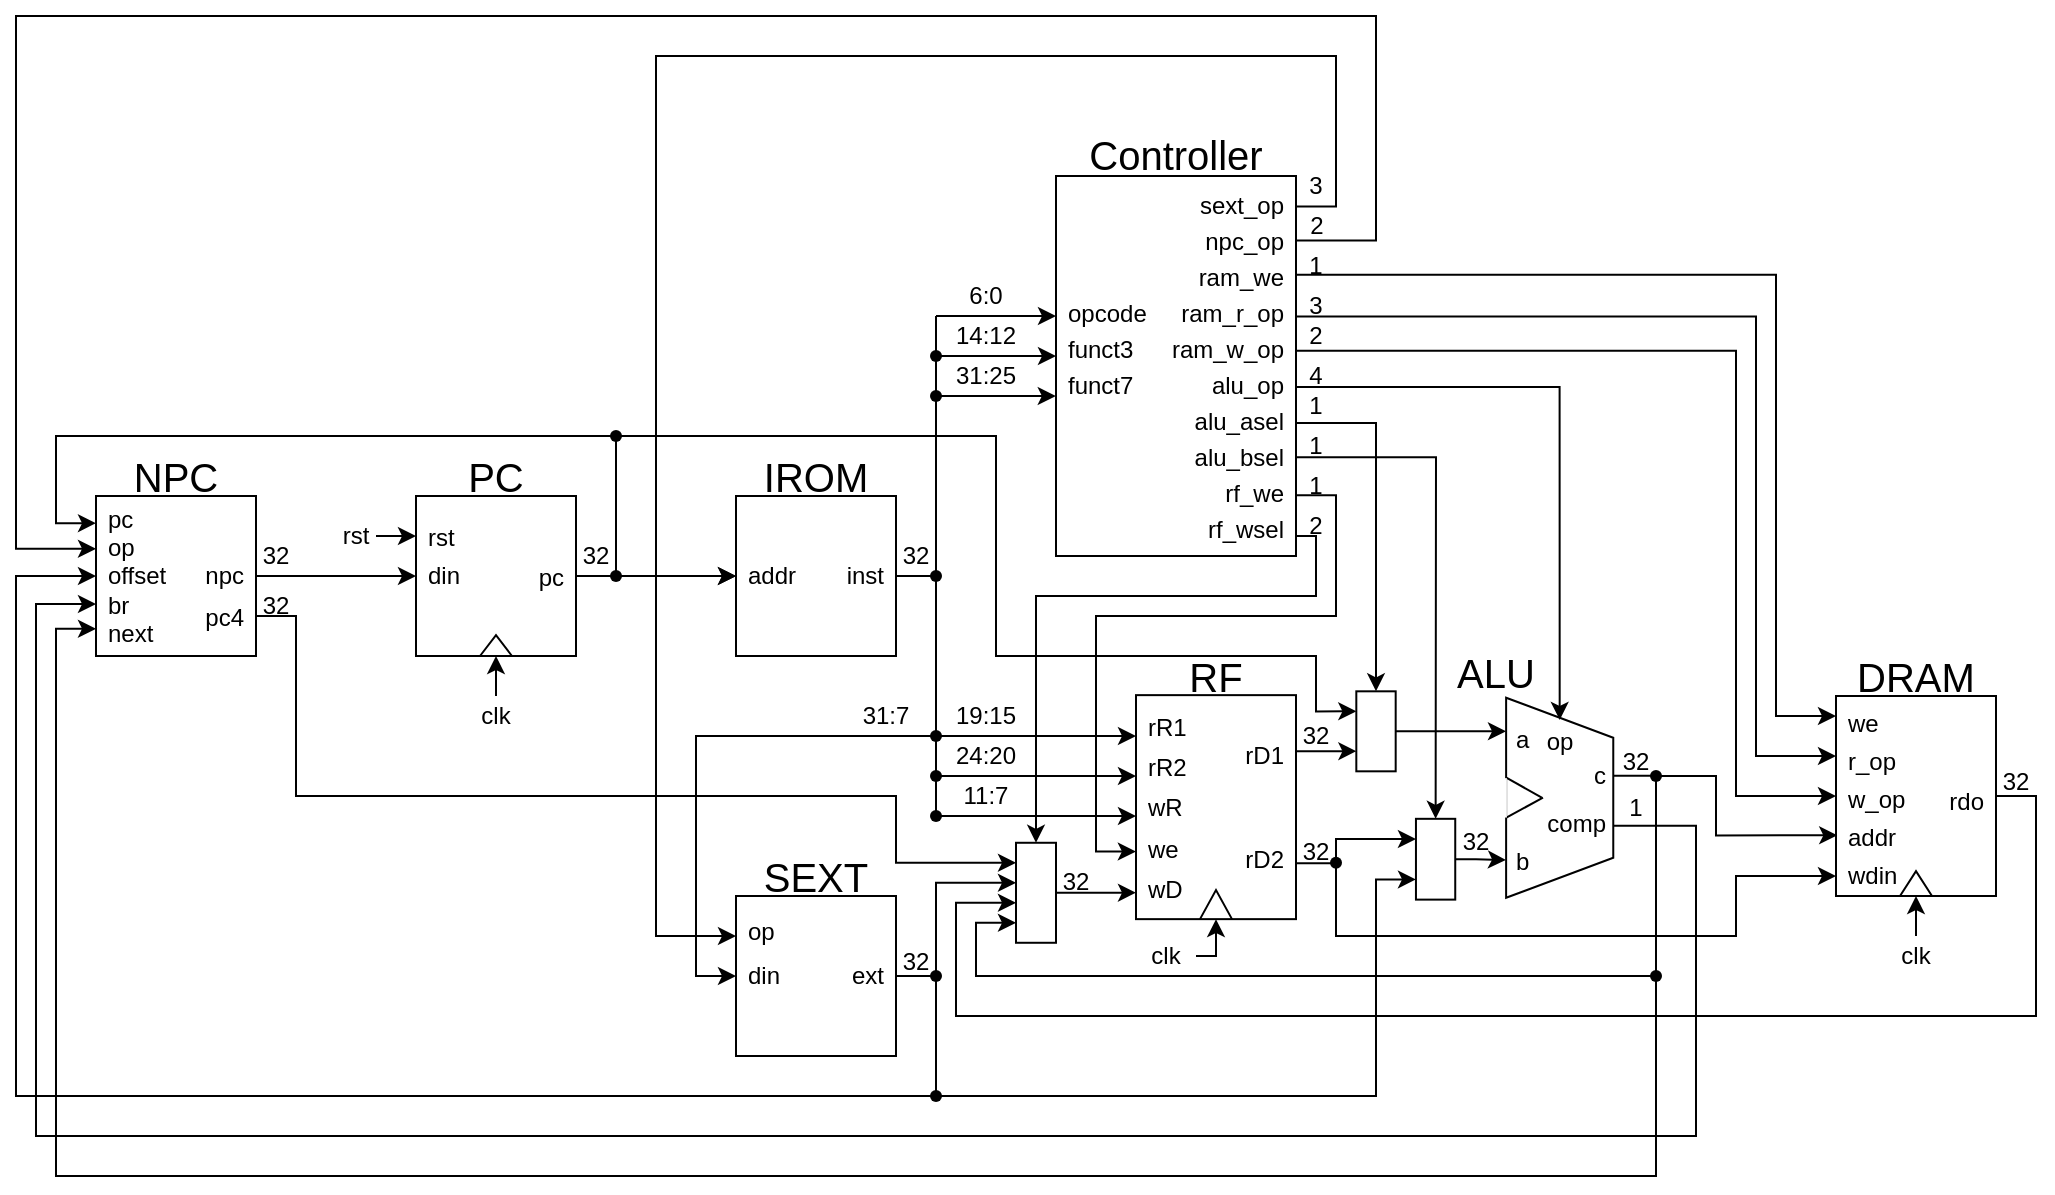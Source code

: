 <mxfile version="21.6.1" type="device">
  <diagram name="第 1 页" id="684M3y2fLr6qe14_jGMS">
    <mxGraphModel dx="1182" dy="827" grid="1" gridSize="10" guides="1" tooltips="1" connect="1" arrows="1" fold="1" page="1" pageScale="1" pageWidth="1169" pageHeight="827" math="0" shadow="0">
      <root>
        <mxCell id="0" />
        <mxCell id="1" parent="0" />
        <mxCell id="7e6ycA0EHB4q4oPhDRhc-101" value="" style="group;spacing=10;" parent="1" vertex="1" connectable="0">
          <mxGeometry x="440" y="500" width="80" height="100" as="geometry" />
        </mxCell>
        <mxCell id="7e6ycA0EHB4q4oPhDRhc-102" value="SEXT" style="text;html=1;strokeColor=none;fillColor=none;align=center;verticalAlign=middle;whiteSpace=wrap;rounded=0;fontSize=20;" parent="7e6ycA0EHB4q4oPhDRhc-101" vertex="1">
          <mxGeometry width="80" height="20" as="geometry" />
        </mxCell>
        <mxCell id="7e6ycA0EHB4q4oPhDRhc-103" value="" style="group" parent="7e6ycA0EHB4q4oPhDRhc-101" vertex="1" connectable="0">
          <mxGeometry y="20" width="80" height="80" as="geometry" />
        </mxCell>
        <mxCell id="7e6ycA0EHB4q4oPhDRhc-104" value="" style="rounded=0;whiteSpace=wrap;html=1;movable=1;resizable=1;rotatable=1;deletable=1;editable=1;locked=0;connectable=1;" parent="7e6ycA0EHB4q4oPhDRhc-103" vertex="1">
          <mxGeometry width="80" height="80.0" as="geometry" />
        </mxCell>
        <mxCell id="7e6ycA0EHB4q4oPhDRhc-105" value="&lt;p style=&quot;line-height: 80%;&quot;&gt;op&lt;/p&gt;&lt;p style=&quot;line-height: 80%;&quot;&gt;din&lt;/p&gt;&lt;p style=&quot;line-height: 80%;&quot;&gt;&lt;br&gt;&lt;/p&gt;" style="text;html=1;strokeColor=none;fillColor=none;align=left;verticalAlign=middle;whiteSpace=wrap;rounded=0;movable=1;resizable=1;rotatable=1;deletable=1;editable=1;locked=0;connectable=1;spacingLeft=4;spacingBottom=0;spacing=2;horizontal=1;" parent="7e6ycA0EHB4q4oPhDRhc-103" vertex="1">
          <mxGeometry width="32" height="80" as="geometry" />
        </mxCell>
        <mxCell id="7e6ycA0EHB4q4oPhDRhc-106" value="&lt;p style=&quot;line-height: 120%;&quot;&gt;&lt;span style=&quot;background-color: initial;&quot;&gt;ext&lt;/span&gt;&lt;br&gt;&lt;/p&gt;" style="text;html=1;strokeColor=none;fillColor=none;align=right;verticalAlign=middle;whiteSpace=wrap;rounded=0;movable=1;resizable=1;rotatable=1;deletable=1;editable=1;locked=0;connectable=1;spacingRight=4;" parent="7e6ycA0EHB4q4oPhDRhc-103" vertex="1">
          <mxGeometry x="48" width="32" height="80" as="geometry" />
        </mxCell>
        <mxCell id="7e6ycA0EHB4q4oPhDRhc-128" value="" style="group;spacing=10;" parent="1" vertex="1" connectable="0">
          <mxGeometry x="120" y="300" width="80" height="100" as="geometry" />
        </mxCell>
        <mxCell id="7e6ycA0EHB4q4oPhDRhc-129" value="NPC" style="text;html=1;strokeColor=none;fillColor=none;align=center;verticalAlign=middle;whiteSpace=wrap;rounded=0;fontSize=20;" parent="7e6ycA0EHB4q4oPhDRhc-128" vertex="1">
          <mxGeometry width="80" height="20" as="geometry" />
        </mxCell>
        <mxCell id="7e6ycA0EHB4q4oPhDRhc-130" value="" style="group" parent="7e6ycA0EHB4q4oPhDRhc-128" vertex="1" connectable="0">
          <mxGeometry y="20" width="80" height="80" as="geometry" />
        </mxCell>
        <mxCell id="7e6ycA0EHB4q4oPhDRhc-131" value="" style="rounded=0;whiteSpace=wrap;html=1;movable=1;resizable=1;rotatable=1;deletable=1;editable=1;locked=0;connectable=1;" parent="7e6ycA0EHB4q4oPhDRhc-130" vertex="1">
          <mxGeometry width="80" height="80.0" as="geometry" />
        </mxCell>
        <mxCell id="7e6ycA0EHB4q4oPhDRhc-132" value="&lt;p style=&quot;line-height: 20%;&quot;&gt;pc&lt;/p&gt;&lt;p style=&quot;line-height: 20%;&quot;&gt;op&lt;/p&gt;&lt;p style=&quot;line-height: 20%;&quot;&gt;offset&lt;/p&gt;&lt;p style=&quot;line-height: 20%;&quot;&gt;br&lt;/p&gt;&lt;p style=&quot;line-height: 20%;&quot;&gt;next&lt;/p&gt;" style="text;html=1;strokeColor=none;fillColor=none;align=left;verticalAlign=middle;whiteSpace=wrap;rounded=0;movable=1;resizable=1;rotatable=1;deletable=1;editable=1;locked=0;connectable=1;spacingLeft=4;spacingBottom=0;spacing=2;horizontal=1;points=[[0,0,0,0,0],[0,0.17,0,0,0],[0,0.25,0,0,0],[0,0.33,0,0,0],[0,0.5,0,0,0],[0,0.67,0,0,0],[0,0.75,0,0,0],[0,0.83,0,0,0],[0,1,0,0,0],[0.25,0,0,0,0],[0.25,1,0,0,0],[0.5,0,0,0,0],[0.5,1,0,0,0],[0.75,0,0,0,0],[0.75,1,0,0,0],[1,0,0,0,0],[1,0.25,0,0,0],[1,0.5,0,0,0],[1,0.75,0,0,0],[1,1,0,0,0]];" parent="7e6ycA0EHB4q4oPhDRhc-130" vertex="1">
          <mxGeometry width="32" height="80" as="geometry" />
        </mxCell>
        <mxCell id="7e6ycA0EHB4q4oPhDRhc-133" value="&lt;p style=&quot;line-height: 70%;&quot;&gt;&lt;br&gt;&lt;/p&gt;&lt;p style=&quot;line-height: 70%;&quot;&gt;npc&lt;/p&gt;&lt;p style=&quot;line-height: 70%;&quot;&gt;pc4&lt;/p&gt;" style="text;html=1;strokeColor=none;fillColor=none;align=right;verticalAlign=middle;whiteSpace=wrap;rounded=0;movable=1;resizable=1;rotatable=1;deletable=1;editable=1;locked=0;connectable=1;spacingRight=4;" parent="7e6ycA0EHB4q4oPhDRhc-130" vertex="1">
          <mxGeometry x="48" width="32" height="80" as="geometry" />
        </mxCell>
        <mxCell id="7e6ycA0EHB4q4oPhDRhc-134" value="" style="group;spacing=10;" parent="1" vertex="1" connectable="0">
          <mxGeometry x="440" y="300" width="80" height="100" as="geometry" />
        </mxCell>
        <mxCell id="7e6ycA0EHB4q4oPhDRhc-135" value="IROM" style="text;html=1;strokeColor=none;fillColor=none;align=center;verticalAlign=middle;whiteSpace=wrap;rounded=0;fontSize=20;" parent="7e6ycA0EHB4q4oPhDRhc-134" vertex="1">
          <mxGeometry width="80" height="20" as="geometry" />
        </mxCell>
        <mxCell id="7e6ycA0EHB4q4oPhDRhc-136" value="" style="group" parent="7e6ycA0EHB4q4oPhDRhc-134" vertex="1" connectable="0">
          <mxGeometry y="20" width="80" height="80" as="geometry" />
        </mxCell>
        <mxCell id="7e6ycA0EHB4q4oPhDRhc-137" value="" style="rounded=0;whiteSpace=wrap;html=1;movable=1;resizable=1;rotatable=1;deletable=1;editable=1;locked=0;connectable=1;" parent="7e6ycA0EHB4q4oPhDRhc-136" vertex="1">
          <mxGeometry width="80" height="80.0" as="geometry" />
        </mxCell>
        <mxCell id="7e6ycA0EHB4q4oPhDRhc-138" value="&lt;p style=&quot;line-height: 120%;&quot;&gt;addr&lt;/p&gt;" style="text;html=1;strokeColor=none;fillColor=none;align=left;verticalAlign=middle;whiteSpace=wrap;rounded=0;movable=1;resizable=1;rotatable=1;deletable=1;editable=1;locked=0;connectable=1;spacingLeft=4;spacingBottom=0;spacing=2;horizontal=1;" parent="7e6ycA0EHB4q4oPhDRhc-136" vertex="1">
          <mxGeometry width="32" height="80" as="geometry" />
        </mxCell>
        <mxCell id="Yz_Gi2wW_Vq1L69UiVC6-89" style="edgeStyle=orthogonalEdgeStyle;rounded=0;orthogonalLoop=1;jettySize=auto;html=1;exitX=1;exitY=0.5;exitDx=0;exitDy=0;" parent="7e6ycA0EHB4q4oPhDRhc-136" source="7e6ycA0EHB4q4oPhDRhc-139" edge="1">
          <mxGeometry relative="1" as="geometry">
            <mxPoint x="80.2" y="40" as="targetPoint" />
          </mxGeometry>
        </mxCell>
        <mxCell id="7e6ycA0EHB4q4oPhDRhc-139" value="&lt;p style=&quot;line-height: 120%;&quot;&gt;&lt;span style=&quot;background-color: initial;&quot;&gt;inst&lt;/span&gt;&lt;br&gt;&lt;/p&gt;" style="text;html=1;strokeColor=none;fillColor=none;align=right;verticalAlign=middle;whiteSpace=wrap;rounded=0;movable=1;resizable=1;rotatable=1;deletable=1;editable=1;locked=0;connectable=1;spacingRight=4;" parent="7e6ycA0EHB4q4oPhDRhc-136" vertex="1">
          <mxGeometry x="48" width="32" height="80" as="geometry" />
        </mxCell>
        <mxCell id="7e6ycA0EHB4q4oPhDRhc-146" value="" style="group;movable=1;resizable=1;rotatable=1;deletable=1;editable=1;locked=0;connectable=1;" parent="1" vertex="1" connectable="0">
          <mxGeometry x="280" y="300" width="80" height="100" as="geometry" />
        </mxCell>
        <mxCell id="7e6ycA0EHB4q4oPhDRhc-147" value="PC" style="text;html=1;strokeColor=none;fillColor=none;align=center;verticalAlign=middle;whiteSpace=wrap;rounded=0;fontSize=20;container=0;movable=1;resizable=1;rotatable=1;deletable=1;editable=1;locked=0;connectable=1;" parent="7e6ycA0EHB4q4oPhDRhc-146" vertex="1">
          <mxGeometry width="80" height="19.28" as="geometry" />
        </mxCell>
        <mxCell id="7e6ycA0EHB4q4oPhDRhc-148" value="" style="rounded=0;whiteSpace=wrap;html=1;movable=1;resizable=1;rotatable=1;deletable=1;editable=1;locked=0;connectable=1;container=0;" parent="7e6ycA0EHB4q4oPhDRhc-146" vertex="1">
          <mxGeometry y="20.0" width="80" height="80" as="geometry" />
        </mxCell>
        <mxCell id="7e6ycA0EHB4q4oPhDRhc-149" value="&lt;p style=&quot;line-height: 60%;&quot;&gt;rst&lt;/p&gt;&lt;p style=&quot;line-height: 60%;&quot;&gt;din&lt;/p&gt;&lt;p style=&quot;line-height: 60%;&quot;&gt;&lt;br&gt;&lt;/p&gt;" style="text;html=1;strokeColor=none;fillColor=none;align=left;verticalAlign=middle;whiteSpace=wrap;rounded=0;movable=1;resizable=1;rotatable=1;deletable=1;editable=1;locked=0;connectable=1;spacingLeft=4;spacingBottom=0;spacing=2;horizontal=1;container=0;" parent="7e6ycA0EHB4q4oPhDRhc-146" vertex="1">
          <mxGeometry y="20.0" width="32" height="80" as="geometry" />
        </mxCell>
        <mxCell id="7e6ycA0EHB4q4oPhDRhc-150" value="&lt;p style=&quot;line-height: 150%;&quot;&gt;pc&lt;/p&gt;" style="text;html=1;strokeColor=none;fillColor=none;align=right;verticalAlign=middle;whiteSpace=wrap;rounded=0;movable=1;resizable=1;rotatable=1;deletable=1;editable=1;locked=0;connectable=1;spacingRight=4;container=0;" parent="7e6ycA0EHB4q4oPhDRhc-146" vertex="1">
          <mxGeometry x="48" y="20.0" width="32" height="80" as="geometry" />
        </mxCell>
        <mxCell id="7e6ycA0EHB4q4oPhDRhc-151" value="" style="endArrow=none;html=1;rounded=0;exitX=1;exitY=1;exitDx=0;exitDy=0;entryX=0;entryY=1;entryDx=0;entryDy=0;movable=1;resizable=1;rotatable=1;deletable=1;editable=1;locked=0;connectable=1;" parent="7e6ycA0EHB4q4oPhDRhc-146" source="7e6ycA0EHB4q4oPhDRhc-149" target="7e6ycA0EHB4q4oPhDRhc-150" edge="1">
          <mxGeometry width="50" height="50" relative="1" as="geometry">
            <mxPoint x="27.5" y="100.0" as="sourcePoint" />
            <mxPoint x="50" y="100.0" as="targetPoint" />
            <Array as="points">
              <mxPoint x="40" y="89.626" />
            </Array>
          </mxGeometry>
        </mxCell>
        <mxCell id="7e6ycA0EHB4q4oPhDRhc-152" style="edgeStyle=orthogonalEdgeStyle;rounded=0;orthogonalLoop=1;jettySize=auto;html=1;entryX=0;entryY=0.5;entryDx=0;entryDy=0;" parent="1" source="7e6ycA0EHB4q4oPhDRhc-133" target="7e6ycA0EHB4q4oPhDRhc-149" edge="1">
          <mxGeometry relative="1" as="geometry" />
        </mxCell>
        <mxCell id="7e6ycA0EHB4q4oPhDRhc-153" style="edgeStyle=orthogonalEdgeStyle;rounded=0;orthogonalLoop=1;jettySize=auto;html=1;entryX=0;entryY=0.5;entryDx=0;entryDy=0;" parent="1" source="Yz_Gi2wW_Vq1L69UiVC6-192" target="7e6ycA0EHB4q4oPhDRhc-138" edge="1">
          <mxGeometry relative="1" as="geometry" />
        </mxCell>
        <mxCell id="7e6ycA0EHB4q4oPhDRhc-154" value="" style="group;movable=1;resizable=1;rotatable=1;deletable=1;editable=1;locked=0;connectable=1;" parent="1" vertex="1" connectable="0">
          <mxGeometry x="640" y="391.57" width="80" height="140" as="geometry" />
        </mxCell>
        <mxCell id="7e6ycA0EHB4q4oPhDRhc-155" value="RF" style="text;html=1;strokeColor=none;fillColor=none;align=center;verticalAlign=middle;whiteSpace=wrap;rounded=0;fontSize=20;container=0;movable=1;resizable=1;rotatable=1;deletable=1;editable=1;locked=0;connectable=1;" parent="7e6ycA0EHB4q4oPhDRhc-154" vertex="1">
          <mxGeometry y="10" width="80" height="17" as="geometry" />
        </mxCell>
        <mxCell id="7e6ycA0EHB4q4oPhDRhc-156" value="" style="rounded=0;whiteSpace=wrap;html=1;movable=1;resizable=1;rotatable=1;deletable=1;editable=1;locked=0;connectable=1;container=0;" parent="7e6ycA0EHB4q4oPhDRhc-154" vertex="1">
          <mxGeometry y="28" width="80" height="112" as="geometry" />
        </mxCell>
        <mxCell id="7e6ycA0EHB4q4oPhDRhc-157" value="&lt;p style=&quot;line-height: 70%;&quot;&gt;rR1&lt;/p&gt;&lt;p style=&quot;line-height: 70%;&quot;&gt;rR2&lt;/p&gt;&lt;p style=&quot;line-height: 70%;&quot;&gt;wR&lt;/p&gt;&lt;p style=&quot;line-height: 70%;&quot;&gt;we&lt;/p&gt;&lt;p style=&quot;line-height: 70%;&quot;&gt;wD&lt;/p&gt;" style="text;html=1;strokeColor=none;fillColor=none;align=left;verticalAlign=middle;whiteSpace=wrap;rounded=0;movable=1;resizable=1;rotatable=1;deletable=1;editable=1;locked=0;connectable=1;spacingLeft=4;spacingBottom=0;spacing=2;horizontal=1;container=0;" parent="7e6ycA0EHB4q4oPhDRhc-154" vertex="1">
          <mxGeometry y="28.0" width="32" height="112" as="geometry" />
        </mxCell>
        <mxCell id="7e6ycA0EHB4q4oPhDRhc-158" value="&lt;p style=&quot;line-height: 330%;&quot;&gt;rD1&lt;/p&gt;&lt;p style=&quot;line-height: 330%;&quot;&gt;rD2&lt;/p&gt;" style="text;html=1;strokeColor=none;fillColor=none;align=right;verticalAlign=middle;whiteSpace=wrap;rounded=0;movable=1;resizable=1;rotatable=1;deletable=1;editable=1;locked=0;connectable=1;spacingRight=4;container=0;" parent="7e6ycA0EHB4q4oPhDRhc-154" vertex="1">
          <mxGeometry x="48" y="28.0" width="32" height="112" as="geometry" />
        </mxCell>
        <mxCell id="7e6ycA0EHB4q4oPhDRhc-159" value="" style="endArrow=none;html=1;rounded=0;exitX=1;exitY=1;exitDx=0;exitDy=0;entryX=0;entryY=1;entryDx=0;entryDy=0;movable=1;resizable=1;rotatable=1;deletable=1;editable=1;locked=0;connectable=1;" parent="7e6ycA0EHB4q4oPhDRhc-154" source="7e6ycA0EHB4q4oPhDRhc-157" target="7e6ycA0EHB4q4oPhDRhc-158" edge="1">
          <mxGeometry width="50" height="50" relative="1" as="geometry">
            <mxPoint x="27.5" y="140.0" as="sourcePoint" />
            <mxPoint x="50" y="140.0" as="targetPoint" />
            <Array as="points">
              <mxPoint x="40" y="125.476" />
            </Array>
          </mxGeometry>
        </mxCell>
        <mxCell id="Yz_Gi2wW_Vq1L69UiVC6-51" value="" style="group;rotation=90;spacingLeft=4;" parent="1" vertex="1" connectable="0">
          <mxGeometry x="810" y="440" width="100" height="71.43" as="geometry" />
        </mxCell>
        <mxCell id="Yz_Gi2wW_Vq1L69UiVC6-47" value="" style="shape=trapezoid;perimeter=trapezoidPerimeter;whiteSpace=wrap;html=1;fixedSize=1;rotation=90;" parent="Yz_Gi2wW_Vq1L69UiVC6-51" vertex="1">
          <mxGeometry x="-8.157" y="4.082" width="100" height="53.573" as="geometry" />
        </mxCell>
        <mxCell id="Yz_Gi2wW_Vq1L69UiVC6-48" value="" style="endArrow=none;html=1;rounded=0;exitX=0.399;exitY=0.998;exitDx=0;exitDy=0;exitPerimeter=0;entryX=0.5;entryY=0.667;entryDx=0;entryDy=0;entryPerimeter=0;" parent="Yz_Gi2wW_Vq1L69UiVC6-51" source="Yz_Gi2wW_Vq1L69UiVC6-47" target="Yz_Gi2wW_Vq1L69UiVC6-47" edge="1">
          <mxGeometry width="50" height="50" relative="1" as="geometry">
            <mxPoint x="33.51" y="75.512" as="sourcePoint" />
            <mxPoint x="25.177" y="21.939" as="targetPoint" />
          </mxGeometry>
        </mxCell>
        <mxCell id="Yz_Gi2wW_Vq1L69UiVC6-49" value="" style="endArrow=none;html=1;rounded=0;entryX=0.599;entryY=0.998;entryDx=0;entryDy=0;entryPerimeter=0;" parent="Yz_Gi2wW_Vq1L69UiVC6-51" target="Yz_Gi2wW_Vq1L69UiVC6-47" edge="1">
          <mxGeometry width="50" height="50" relative="1" as="geometry">
            <mxPoint x="33.51" y="30.868" as="sourcePoint" />
            <mxPoint x="75.177" y="120.155" as="targetPoint" />
          </mxGeometry>
        </mxCell>
        <mxCell id="Yz_Gi2wW_Vq1L69UiVC6-50" value="" style="endArrow=none;html=1;rounded=0;exitX=0.402;exitY=1.002;exitDx=0;exitDy=0;exitPerimeter=0;entryX=0.599;entryY=1.002;entryDx=0;entryDy=0;entryPerimeter=0;strokeColor=#FFFFFF;" parent="Yz_Gi2wW_Vq1L69UiVC6-51" source="Yz_Gi2wW_Vq1L69UiVC6-47" target="Yz_Gi2wW_Vq1L69UiVC6-47" edge="1">
          <mxGeometry width="50" height="50" relative="1" as="geometry">
            <mxPoint x="8.51" y="57.654" as="sourcePoint" />
            <mxPoint x="50.177" y="102.298" as="targetPoint" />
          </mxGeometry>
        </mxCell>
        <mxCell id="Yz_Gi2wW_Vq1L69UiVC6-56" value="op" style="text;html=1;strokeColor=none;fillColor=none;align=center;verticalAlign=middle;whiteSpace=wrap;rounded=0;spacingTop=-7;" parent="Yz_Gi2wW_Vq1L69UiVC6-51" vertex="1">
          <mxGeometry x="11.84" y="-8.06" width="60" height="30" as="geometry" />
        </mxCell>
        <mxCell id="Yz_Gi2wW_Vq1L69UiVC6-52" value="a&lt;br&gt;&amp;nbsp;" style="text;html=1;strokeColor=none;fillColor=none;align=left;verticalAlign=middle;whiteSpace=wrap;rounded=0;spacingLeft=1;" parent="Yz_Gi2wW_Vq1L69UiVC6-51" vertex="1">
          <mxGeometry x="16.843" y="-4.847" width="25" height="26.786" as="geometry" />
        </mxCell>
        <mxCell id="Yz_Gi2wW_Vq1L69UiVC6-53" value="b" style="text;html=1;strokeColor=none;fillColor=none;align=left;verticalAlign=middle;whiteSpace=wrap;rounded=0;spacingLeft=1;" parent="Yz_Gi2wW_Vq1L69UiVC6-51" vertex="1">
          <mxGeometry x="16.843" y="49.997" width="25" height="26.786" as="geometry" />
        </mxCell>
        <mxCell id="Yz_Gi2wW_Vq1L69UiVC6-57" value="&lt;p style=&quot;line-height: 200%;&quot;&gt;c&lt;br&gt;comp&lt;/p&gt;" style="text;html=1;strokeColor=none;fillColor=none;align=right;verticalAlign=middle;whiteSpace=wrap;rounded=0;spacingRight=3;" parent="Yz_Gi2wW_Vq1L69UiVC6-51" vertex="1">
          <mxGeometry x="11.84" y="8.8" width="58.16" height="44.13" as="geometry" />
        </mxCell>
        <mxCell id="c12Zz6_BwPpkW7wppEjt-21" value="1" style="text;html=1;strokeColor=none;fillColor=none;align=center;verticalAlign=middle;whiteSpace=wrap;rounded=0;" parent="Yz_Gi2wW_Vq1L69UiVC6-51" vertex="1">
          <mxGeometry x="70" y="28.21" width="20" height="15" as="geometry" />
        </mxCell>
        <mxCell id="Yz_Gi2wW_Vq1L69UiVC6-55" value="ALU" style="text;html=1;strokeColor=none;fillColor=none;align=center;verticalAlign=middle;whiteSpace=wrap;rounded=0;fontSize=20;container=0;movable=1;resizable=1;rotatable=1;deletable=1;editable=1;locked=0;connectable=1;" parent="1" vertex="1">
          <mxGeometry x="780" y="396.86" width="80" height="23.14" as="geometry" />
        </mxCell>
        <mxCell id="Yz_Gi2wW_Vq1L69UiVC6-74" value="" style="group;movable=1;resizable=1;rotatable=1;deletable=1;editable=1;locked=0;connectable=1;" parent="1" vertex="1" connectable="0">
          <mxGeometry x="990" y="400" width="80" height="120" as="geometry" />
        </mxCell>
        <mxCell id="Yz_Gi2wW_Vq1L69UiVC6-75" value="DRAM" style="text;html=1;strokeColor=none;fillColor=none;align=center;verticalAlign=middle;whiteSpace=wrap;rounded=0;fontSize=20;container=0;movable=1;resizable=1;rotatable=1;deletable=1;editable=1;locked=0;connectable=1;" parent="Yz_Gi2wW_Vq1L69UiVC6-74" vertex="1">
          <mxGeometry width="80" height="20" as="geometry" />
        </mxCell>
        <mxCell id="Yz_Gi2wW_Vq1L69UiVC6-76" value="" style="rounded=0;whiteSpace=wrap;html=1;movable=1;resizable=1;rotatable=1;deletable=1;editable=1;locked=0;connectable=1;container=0;" parent="Yz_Gi2wW_Vq1L69UiVC6-74" vertex="1">
          <mxGeometry y="20" width="80" height="100" as="geometry" />
        </mxCell>
        <mxCell id="Yz_Gi2wW_Vq1L69UiVC6-77" value="&lt;p style=&quot;line-height: 60%;&quot;&gt;we&lt;/p&gt;&lt;p style=&quot;line-height: 60%;&quot;&gt;r_op&lt;/p&gt;&lt;p style=&quot;line-height: 60%;&quot;&gt;w_op&lt;/p&gt;&lt;p style=&quot;line-height: 60%;&quot;&gt;addr&lt;/p&gt;&lt;p style=&quot;line-height: 60%;&quot;&gt;wdin&lt;/p&gt;" style="text;html=1;strokeColor=none;fillColor=none;align=left;verticalAlign=middle;whiteSpace=wrap;rounded=0;movable=1;resizable=1;rotatable=1;deletable=1;editable=1;locked=0;connectable=1;spacingLeft=4;spacingBottom=0;spacing=2;horizontal=1;container=0;" parent="Yz_Gi2wW_Vq1L69UiVC6-74" vertex="1">
          <mxGeometry y="24.0" width="32" height="96" as="geometry" />
        </mxCell>
        <mxCell id="Yz_Gi2wW_Vq1L69UiVC6-78" value="&lt;p style=&quot;line-height: 150%;&quot;&gt;rdo&lt;/p&gt;" style="text;html=1;strokeColor=none;fillColor=none;align=right;verticalAlign=middle;whiteSpace=wrap;rounded=0;movable=1;resizable=1;rotatable=1;deletable=1;editable=1;locked=0;connectable=1;spacingRight=4;container=0;" parent="Yz_Gi2wW_Vq1L69UiVC6-74" vertex="1">
          <mxGeometry x="48" y="24.0" width="32" height="96" as="geometry" />
        </mxCell>
        <mxCell id="Yz_Gi2wW_Vq1L69UiVC6-79" value="" style="endArrow=none;html=1;rounded=0;exitX=1;exitY=1;exitDx=0;exitDy=0;entryX=0;entryY=1;entryDx=0;entryDy=0;movable=1;resizable=1;rotatable=1;deletable=1;editable=1;locked=0;connectable=1;" parent="Yz_Gi2wW_Vq1L69UiVC6-74" source="Yz_Gi2wW_Vq1L69UiVC6-77" target="Yz_Gi2wW_Vq1L69UiVC6-78" edge="1">
          <mxGeometry width="50" height="50" relative="1" as="geometry">
            <mxPoint x="27.5" y="120.0" as="sourcePoint" />
            <mxPoint x="50" y="120.0" as="targetPoint" />
            <Array as="points">
              <mxPoint x="40" y="107.551" />
            </Array>
          </mxGeometry>
        </mxCell>
        <mxCell id="Yz_Gi2wW_Vq1L69UiVC6-80" style="edgeStyle=orthogonalEdgeStyle;rounded=0;orthogonalLoop=1;jettySize=auto;html=1;" parent="1" edge="1">
          <mxGeometry relative="1" as="geometry">
            <mxPoint x="600" y="230" as="targetPoint" />
            <mxPoint x="540" y="230" as="sourcePoint" />
            <Array as="points">
              <mxPoint x="540" y="230" />
              <mxPoint x="600" y="230" />
            </Array>
          </mxGeometry>
        </mxCell>
        <mxCell id="Yz_Gi2wW_Vq1L69UiVC6-85" style="edgeStyle=orthogonalEdgeStyle;rounded=0;orthogonalLoop=1;jettySize=auto;html=1;" parent="1" edge="1">
          <mxGeometry relative="1" as="geometry">
            <mxPoint x="540" y="250" as="sourcePoint" />
            <mxPoint x="600" y="250" as="targetPoint" />
            <Array as="points">
              <mxPoint x="600" y="250" />
            </Array>
          </mxGeometry>
        </mxCell>
        <mxCell id="Yz_Gi2wW_Vq1L69UiVC6-92" style="edgeStyle=orthogonalEdgeStyle;rounded=0;orthogonalLoop=1;jettySize=auto;html=1;endArrow=none;endFill=0;" parent="1" source="Yz_Gi2wW_Vq1L69UiVC6-128" edge="1">
          <mxGeometry relative="1" as="geometry">
            <mxPoint x="540" y="270" as="sourcePoint" />
            <mxPoint x="540" y="250" as="targetPoint" />
          </mxGeometry>
        </mxCell>
        <mxCell id="Yz_Gi2wW_Vq1L69UiVC6-94" value="" style="edgeStyle=orthogonalEdgeStyle;rounded=0;orthogonalLoop=1;jettySize=auto;html=1;entryDx=0;entryDy=0;entryPerimeter=0;endArrow=none;endFill=0;" parent="1" source="Yz_Gi2wW_Vq1L69UiVC6-130" edge="1">
          <mxGeometry relative="1" as="geometry">
            <mxPoint x="520" y="360" as="sourcePoint" />
            <mxPoint x="540" y="270" as="targetPoint" />
          </mxGeometry>
        </mxCell>
        <mxCell id="Yz_Gi2wW_Vq1L69UiVC6-127" value="" style="edgeStyle=orthogonalEdgeStyle;rounded=0;orthogonalLoop=1;jettySize=auto;html=1;endArrow=none;endFill=0;" parent="1" edge="1" source="Yz_Gi2wW_Vq1L69UiVC6-128">
          <mxGeometry relative="1" as="geometry">
            <mxPoint x="540" y="230" as="targetPoint" />
            <mxPoint x="540" y="250" as="sourcePoint" />
            <Array as="points" />
          </mxGeometry>
        </mxCell>
        <mxCell id="Yz_Gi2wW_Vq1L69UiVC6-129" value="" style="edgeStyle=orthogonalEdgeStyle;rounded=0;orthogonalLoop=1;jettySize=auto;html=1;endArrow=none;endFill=0;" parent="1" target="Yz_Gi2wW_Vq1L69UiVC6-128" edge="1">
          <mxGeometry relative="1" as="geometry">
            <mxPoint x="540" y="270" as="sourcePoint" />
            <mxPoint x="540" y="250" as="targetPoint" />
          </mxGeometry>
        </mxCell>
        <mxCell id="Yz_Gi2wW_Vq1L69UiVC6-131" value="" style="edgeStyle=orthogonalEdgeStyle;rounded=0;orthogonalLoop=1;jettySize=auto;html=1;entryDx=0;entryDy=0;entryPerimeter=0;endArrow=none;endFill=0;" parent="1" source="Yz_Gi2wW_Vq1L69UiVC6-132" target="Yz_Gi2wW_Vq1L69UiVC6-130" edge="1">
          <mxGeometry relative="1" as="geometry">
            <mxPoint x="520" y="360" as="sourcePoint" />
            <mxPoint x="540" y="270" as="targetPoint" />
          </mxGeometry>
        </mxCell>
        <mxCell id="Yz_Gi2wW_Vq1L69UiVC6-130" value="" style="shape=waypoint;sketch=0;fillStyle=solid;size=6;pointerEvents=1;points=[];fillColor=none;resizable=0;rotatable=0;perimeter=centerPerimeter;snapToPoint=1;" parent="1" vertex="1">
          <mxGeometry x="530" y="260" width="20" height="20" as="geometry" />
        </mxCell>
        <mxCell id="Yz_Gi2wW_Vq1L69UiVC6-136" style="edgeStyle=orthogonalEdgeStyle;rounded=0;orthogonalLoop=1;jettySize=auto;html=1;endArrow=none;endFill=0;" parent="1" source="Yz_Gi2wW_Vq1L69UiVC6-132" target="Yz_Gi2wW_Vq1L69UiVC6-135" edge="1">
          <mxGeometry relative="1" as="geometry" />
        </mxCell>
        <mxCell id="Yz_Gi2wW_Vq1L69UiVC6-132" value="" style="shape=waypoint;sketch=0;fillStyle=solid;size=6;pointerEvents=1;points=[];fillColor=none;resizable=0;rotatable=0;perimeter=centerPerimeter;snapToPoint=1;" parent="1" vertex="1">
          <mxGeometry x="530" y="350" width="20" height="20" as="geometry" />
        </mxCell>
        <mxCell id="Yz_Gi2wW_Vq1L69UiVC6-137" style="edgeStyle=orthogonalEdgeStyle;rounded=0;orthogonalLoop=1;jettySize=auto;html=1;" parent="1" source="Yz_Gi2wW_Vq1L69UiVC6-135" edge="1">
          <mxGeometry relative="1" as="geometry">
            <mxPoint x="640" y="440" as="targetPoint" />
            <Array as="points">
              <mxPoint x="640" y="440" />
            </Array>
          </mxGeometry>
        </mxCell>
        <mxCell id="Yz_Gi2wW_Vq1L69UiVC6-144" style="edgeStyle=orthogonalEdgeStyle;rounded=0;orthogonalLoop=1;jettySize=auto;html=1;endArrow=none;endFill=0;" parent="1" source="Yz_Gi2wW_Vq1L69UiVC6-135" target="Yz_Gi2wW_Vq1L69UiVC6-138" edge="1">
          <mxGeometry relative="1" as="geometry" />
        </mxCell>
        <mxCell id="eyDitWQQ_WvtDu5DvkL3-5" style="edgeStyle=orthogonalEdgeStyle;rounded=0;orthogonalLoop=1;jettySize=auto;html=1;entryX=0;entryY=0.5;entryDx=0;entryDy=0;" parent="1" source="Yz_Gi2wW_Vq1L69UiVC6-135" target="7e6ycA0EHB4q4oPhDRhc-105" edge="1">
          <mxGeometry relative="1" as="geometry">
            <Array as="points">
              <mxPoint x="420" y="440" />
              <mxPoint x="420" y="560" />
            </Array>
          </mxGeometry>
        </mxCell>
        <mxCell id="Yz_Gi2wW_Vq1L69UiVC6-135" value="" style="shape=waypoint;sketch=0;fillStyle=solid;size=6;pointerEvents=1;points=[];fillColor=none;resizable=0;rotatable=0;perimeter=centerPerimeter;snapToPoint=1;" parent="1" vertex="1">
          <mxGeometry x="530" y="430" width="20" height="20" as="geometry" />
        </mxCell>
        <mxCell id="Yz_Gi2wW_Vq1L69UiVC6-139" style="edgeStyle=orthogonalEdgeStyle;rounded=0;orthogonalLoop=1;jettySize=auto;html=1;" parent="1" source="Yz_Gi2wW_Vq1L69UiVC6-138" edge="1">
          <mxGeometry relative="1" as="geometry">
            <mxPoint x="640" y="460" as="targetPoint" />
            <Array as="points">
              <mxPoint x="640" y="460" />
            </Array>
          </mxGeometry>
        </mxCell>
        <mxCell id="Yz_Gi2wW_Vq1L69UiVC6-145" style="edgeStyle=orthogonalEdgeStyle;rounded=0;orthogonalLoop=1;jettySize=auto;html=1;entryX=0.5;entryY=0.758;entryDx=0;entryDy=0;entryPerimeter=0;endArrow=none;endFill=0;" parent="1" source="Yz_Gi2wW_Vq1L69UiVC6-138" target="Yz_Gi2wW_Vq1L69UiVC6-140" edge="1">
          <mxGeometry relative="1" as="geometry" />
        </mxCell>
        <mxCell id="Yz_Gi2wW_Vq1L69UiVC6-138" value="" style="shape=waypoint;sketch=0;fillStyle=solid;size=6;pointerEvents=1;points=[];fillColor=none;resizable=0;rotatable=0;perimeter=centerPerimeter;snapToPoint=1;" parent="1" vertex="1">
          <mxGeometry x="530" y="450" width="20" height="20" as="geometry" />
        </mxCell>
        <mxCell id="Yz_Gi2wW_Vq1L69UiVC6-141" style="edgeStyle=orthogonalEdgeStyle;rounded=0;orthogonalLoop=1;jettySize=auto;html=1;" parent="1" source="Yz_Gi2wW_Vq1L69UiVC6-140" edge="1">
          <mxGeometry relative="1" as="geometry">
            <mxPoint x="640" y="480" as="targetPoint" />
            <Array as="points">
              <mxPoint x="640" y="480" />
            </Array>
          </mxGeometry>
        </mxCell>
        <mxCell id="Yz_Gi2wW_Vq1L69UiVC6-140" value="" style="shape=waypoint;sketch=0;fillStyle=solid;size=6;pointerEvents=1;points=[];fillColor=none;resizable=0;rotatable=0;perimeter=centerPerimeter;snapToPoint=1;" parent="1" vertex="1">
          <mxGeometry x="530" y="470" width="20" height="20" as="geometry" />
        </mxCell>
        <mxCell id="Yz_Gi2wW_Vq1L69UiVC6-148" style="edgeStyle=orthogonalEdgeStyle;rounded=0;orthogonalLoop=1;jettySize=auto;html=1;entryX=-0.13;entryY=0.6;entryDx=0;entryDy=0;entryPerimeter=0;endArrow=none;endFill=0;exitX=1;exitY=0.5;exitDx=0;exitDy=0;" parent="1" source="7e6ycA0EHB4q4oPhDRhc-139" target="Yz_Gi2wW_Vq1L69UiVC6-132" edge="1">
          <mxGeometry relative="1" as="geometry" />
        </mxCell>
        <mxCell id="Yz_Gi2wW_Vq1L69UiVC6-157" style="edgeStyle=orthogonalEdgeStyle;rounded=0;orthogonalLoop=1;jettySize=auto;html=1;" parent="1" edge="1">
          <mxGeometry relative="1" as="geometry">
            <mxPoint x="825" y="502" as="targetPoint" />
            <Array as="points">
              <mxPoint x="810" y="502" />
              <mxPoint x="825" y="502" />
            </Array>
            <mxPoint x="790.02" y="501.597" as="sourcePoint" />
          </mxGeometry>
        </mxCell>
        <mxCell id="Yz_Gi2wW_Vq1L69UiVC6-154" value="" style="rounded=0;whiteSpace=wrap;html=1;rotation=90;" parent="1" vertex="1">
          <mxGeometry x="769.6" y="491.79" width="40.4" height="19.64" as="geometry" />
        </mxCell>
        <mxCell id="Yz_Gi2wW_Vq1L69UiVC6-155" style="edgeStyle=orthogonalEdgeStyle;rounded=0;orthogonalLoop=1;jettySize=auto;html=1;exitX=1;exitY=0.25;exitDx=0;exitDy=0;entryX=0.75;entryY=1;entryDx=0;entryDy=0;" parent="1" source="7e6ycA0EHB4q4oPhDRhc-158" target="TK8NHG-VaEsM1Jr2HA9Q-4" edge="1">
          <mxGeometry relative="1" as="geometry">
            <Array as="points" />
          </mxGeometry>
        </mxCell>
        <mxCell id="Yz_Gi2wW_Vq1L69UiVC6-158" style="edgeStyle=orthogonalEdgeStyle;rounded=0;orthogonalLoop=1;jettySize=auto;html=1;entryX=0.75;entryY=1;entryDx=0;entryDy=0;" parent="1" source="xILojwW_N9EmFQUlO0MN-1" target="Yz_Gi2wW_Vq1L69UiVC6-154" edge="1">
          <mxGeometry relative="1" as="geometry">
            <Array as="points">
              <mxPoint x="540" y="620" />
              <mxPoint x="760" y="620" />
              <mxPoint x="760" y="512" />
            </Array>
          </mxGeometry>
        </mxCell>
        <mxCell id="Yz_Gi2wW_Vq1L69UiVC6-156" style="edgeStyle=orthogonalEdgeStyle;rounded=0;orthogonalLoop=1;jettySize=auto;html=1;exitDx=0;exitDy=0;entryX=0.25;entryY=1;entryDx=0;entryDy=0;" parent="1" source="Yz_Gi2wW_Vq1L69UiVC6-161" target="Yz_Gi2wW_Vq1L69UiVC6-154" edge="1">
          <mxGeometry relative="1" as="geometry">
            <mxPoint x="780" y="504" as="targetPoint" />
            <Array as="points">
              <mxPoint x="740" y="504" />
              <mxPoint x="740" y="492" />
            </Array>
          </mxGeometry>
        </mxCell>
        <mxCell id="Yz_Gi2wW_Vq1L69UiVC6-162" value="" style="edgeStyle=orthogonalEdgeStyle;rounded=0;orthogonalLoop=1;jettySize=auto;html=1;exitX=1;exitY=0.75;exitDx=0;exitDy=0;entryDx=0;entryDy=0;endArrow=none;endFill=0;" parent="1" source="7e6ycA0EHB4q4oPhDRhc-158" target="Yz_Gi2wW_Vq1L69UiVC6-161" edge="1">
          <mxGeometry relative="1" as="geometry">
            <mxPoint x="780" y="492" as="targetPoint" />
            <mxPoint x="720" y="504" as="sourcePoint" />
            <Array as="points" />
          </mxGeometry>
        </mxCell>
        <mxCell id="Yz_Gi2wW_Vq1L69UiVC6-163" style="edgeStyle=orthogonalEdgeStyle;rounded=0;orthogonalLoop=1;jettySize=auto;html=1;" parent="1" source="Yz_Gi2wW_Vq1L69UiVC6-161" target="Yz_Gi2wW_Vq1L69UiVC6-77" edge="1">
          <mxGeometry relative="1" as="geometry">
            <Array as="points">
              <mxPoint x="740" y="540" />
              <mxPoint x="940" y="540" />
              <mxPoint x="940" y="510" />
            </Array>
            <mxPoint x="960" y="510" as="targetPoint" />
          </mxGeometry>
        </mxCell>
        <mxCell id="Yz_Gi2wW_Vq1L69UiVC6-161" value="" style="shape=waypoint;sketch=0;fillStyle=solid;size=6;pointerEvents=1;points=[];fillColor=none;resizable=0;rotatable=0;perimeter=centerPerimeter;snapToPoint=1;" parent="1" vertex="1">
          <mxGeometry x="730" y="493.39" width="20" height="20" as="geometry" />
        </mxCell>
        <mxCell id="Yz_Gi2wW_Vq1L69UiVC6-165" style="edgeStyle=orthogonalEdgeStyle;rounded=0;orthogonalLoop=1;jettySize=auto;html=1;exitX=1;exitY=0.74;exitDx=0;exitDy=0;exitPerimeter=0;" parent="1" source="Yz_Gi2wW_Vq1L69UiVC6-41" target="Yz_Gi2wW_Vq1L69UiVC6-154" edge="1">
          <mxGeometry relative="1" as="geometry">
            <Array as="points">
              <mxPoint x="790" y="301" />
            </Array>
          </mxGeometry>
        </mxCell>
        <mxCell id="Yz_Gi2wW_Vq1L69UiVC6-166" style="edgeStyle=orthogonalEdgeStyle;rounded=0;orthogonalLoop=1;jettySize=auto;html=1;exitX=1;exitY=0.26;exitDx=0;exitDy=0;exitPerimeter=0;" parent="1" source="Yz_Gi2wW_Vq1L69UiVC6-41" edge="1">
          <mxGeometry relative="1" as="geometry">
            <Array as="points">
              <mxPoint x="960" y="209" />
              <mxPoint x="960" y="430" />
              <mxPoint x="990" y="430" />
            </Array>
            <mxPoint x="990" y="430" as="targetPoint" />
          </mxGeometry>
        </mxCell>
        <mxCell id="Yz_Gi2wW_Vq1L69UiVC6-168" style="edgeStyle=orthogonalEdgeStyle;rounded=0;orthogonalLoop=1;jettySize=auto;html=1;exitDx=0;exitDy=0;entryX=0.019;entryY=0.684;entryDx=0;entryDy=0;exitPerimeter=0;entryPerimeter=0;" parent="1" source="Yz_Gi2wW_Vq1L69UiVC6-179" target="Yz_Gi2wW_Vq1L69UiVC6-77" edge="1">
          <mxGeometry relative="1" as="geometry">
            <Array as="points">
              <mxPoint x="930" y="460" />
              <mxPoint x="930" y="490" />
            </Array>
          </mxGeometry>
        </mxCell>
        <mxCell id="Yz_Gi2wW_Vq1L69UiVC6-170" value="" style="edgeStyle=orthogonalEdgeStyle;rounded=0;orthogonalLoop=1;jettySize=auto;html=1;entryDx=0;entryDy=0;endArrow=none;endFill=0;exitX=1;exitY=0.5;exitDx=0;exitDy=0;" parent="1" source="7e6ycA0EHB4q4oPhDRhc-106" target="Yz_Gi2wW_Vq1L69UiVC6-171" edge="1">
          <mxGeometry relative="1" as="geometry">
            <mxPoint x="520" y="560" as="sourcePoint" />
            <mxPoint x="780" y="512" as="targetPoint" />
            <Array as="points" />
          </mxGeometry>
        </mxCell>
        <mxCell id="Yz_Gi2wW_Vq1L69UiVC6-177" style="edgeStyle=orthogonalEdgeStyle;rounded=0;orthogonalLoop=1;jettySize=auto;html=1;entryX=0;entryY=0.4;entryDx=0;entryDy=0;entryPerimeter=0;" parent="1" source="Yz_Gi2wW_Vq1L69UiVC6-171" target="Yz_Gi2wW_Vq1L69UiVC6-173" edge="1">
          <mxGeometry relative="1" as="geometry">
            <Array as="points">
              <mxPoint x="540" y="513" />
            </Array>
          </mxGeometry>
        </mxCell>
        <mxCell id="Yz_Gi2wW_Vq1L69UiVC6-191" style="edgeStyle=orthogonalEdgeStyle;rounded=0;orthogonalLoop=1;jettySize=auto;html=1;entryX=0;entryY=0.5;entryDx=0;entryDy=0;entryPerimeter=0;" parent="1" source="Yz_Gi2wW_Vq1L69UiVC6-171" target="7e6ycA0EHB4q4oPhDRhc-132" edge="1">
          <mxGeometry relative="1" as="geometry">
            <Array as="points">
              <mxPoint x="540" y="620" />
              <mxPoint x="80" y="620" />
              <mxPoint x="80" y="360" />
            </Array>
          </mxGeometry>
        </mxCell>
        <mxCell id="Yz_Gi2wW_Vq1L69UiVC6-171" value="" style="shape=waypoint;sketch=0;fillStyle=solid;size=6;pointerEvents=1;points=[];fillColor=none;resizable=0;rotatable=0;perimeter=centerPerimeter;snapToPoint=1;" parent="1" vertex="1">
          <mxGeometry x="530" y="550" width="20" height="20" as="geometry" />
        </mxCell>
        <mxCell id="Yz_Gi2wW_Vq1L69UiVC6-175" style="edgeStyle=orthogonalEdgeStyle;rounded=0;orthogonalLoop=1;jettySize=auto;html=1;entryX=0;entryY=0.882;entryDx=0;entryDy=0;entryPerimeter=0;" parent="1" source="Yz_Gi2wW_Vq1L69UiVC6-173" target="7e6ycA0EHB4q4oPhDRhc-157" edge="1">
          <mxGeometry relative="1" as="geometry" />
        </mxCell>
        <mxCell id="Yz_Gi2wW_Vq1L69UiVC6-173" value="" style="rounded=0;whiteSpace=wrap;html=1;points=[[0,0,0,0,0],[0,0.2,0,0,0],[0,0.25,0,0,0],[0,0.4,0,0,0],[0,0.5,0,0,0],[0,0.6,0,0,0],[0,0.75,0,0,0],[0,0.8,0,0,0],[0,1,0,0,0],[0.25,0,0,0,0],[0.25,1,0,0,0],[0.5,0,0,0,0],[0.5,1,0,0,0],[0.75,0,0,0,0],[0.75,1,0,0,0],[1,0,0,0,0],[1,0.25,0,0,0],[1,0.5,0,0,0],[1,0.75,0,0,0],[1,1,0,0,0]];" parent="1" vertex="1">
          <mxGeometry x="580" y="493.39" width="20" height="50" as="geometry" />
        </mxCell>
        <mxCell id="Yz_Gi2wW_Vq1L69UiVC6-174" style="edgeStyle=orthogonalEdgeStyle;rounded=0;orthogonalLoop=1;jettySize=auto;html=1;exitX=0.985;exitY=0.84;exitDx=0;exitDy=0;exitPerimeter=0;entryX=-0.002;entryY=0.698;entryDx=0;entryDy=0;entryPerimeter=0;" parent="1" source="Yz_Gi2wW_Vq1L69UiVC6-41" target="7e6ycA0EHB4q4oPhDRhc-157" edge="1">
          <mxGeometry relative="1" as="geometry">
            <Array as="points">
              <mxPoint x="740" y="320" />
              <mxPoint x="740" y="380" />
              <mxPoint x="620" y="380" />
              <mxPoint x="620" y="498" />
            </Array>
          </mxGeometry>
        </mxCell>
        <mxCell id="Yz_Gi2wW_Vq1L69UiVC6-178" style="edgeStyle=orthogonalEdgeStyle;rounded=0;orthogonalLoop=1;jettySize=auto;html=1;exitX=1;exitY=0.75;exitDx=0;exitDy=0;entryX=0;entryY=0.2;entryDx=0;entryDy=0;entryPerimeter=0;" parent="1" source="7e6ycA0EHB4q4oPhDRhc-133" target="Yz_Gi2wW_Vq1L69UiVC6-173" edge="1">
          <mxGeometry relative="1" as="geometry">
            <Array as="points">
              <mxPoint x="220" y="380" />
              <mxPoint x="220" y="470" />
              <mxPoint x="520" y="470" />
              <mxPoint x="520" y="503" />
            </Array>
          </mxGeometry>
        </mxCell>
        <mxCell id="Yz_Gi2wW_Vq1L69UiVC6-180" value="" style="edgeStyle=orthogonalEdgeStyle;rounded=0;orthogonalLoop=1;jettySize=auto;html=1;exitX=0.975;exitY=0.251;exitDx=0;exitDy=0;entryDx=0;entryDy=0;exitPerimeter=0;endArrow=none;endFill=0;" parent="1" source="Yz_Gi2wW_Vq1L69UiVC6-57" target="Yz_Gi2wW_Vq1L69UiVC6-179" edge="1">
          <mxGeometry relative="1" as="geometry">
            <mxPoint x="889" y="460" as="sourcePoint" />
            <mxPoint x="960" y="460" as="targetPoint" />
          </mxGeometry>
        </mxCell>
        <mxCell id="Yz_Gi2wW_Vq1L69UiVC6-181" style="edgeStyle=orthogonalEdgeStyle;rounded=0;orthogonalLoop=1;jettySize=auto;html=1;entryX=0;entryY=0.8;entryDx=0;entryDy=0;entryPerimeter=0;" parent="1" source="Yz_Gi2wW_Vq1L69UiVC6-187" target="Yz_Gi2wW_Vq1L69UiVC6-173" edge="1">
          <mxGeometry relative="1" as="geometry">
            <Array as="points">
              <mxPoint x="560" y="560" />
              <mxPoint x="560" y="533" />
            </Array>
          </mxGeometry>
        </mxCell>
        <mxCell id="xILojwW_N9EmFQUlO0MN-3" style="edgeStyle=orthogonalEdgeStyle;rounded=0;orthogonalLoop=1;jettySize=auto;html=1;endArrow=none;endFill=0;" parent="1" source="Yz_Gi2wW_Vq1L69UiVC6-179" target="Yz_Gi2wW_Vq1L69UiVC6-187" edge="1">
          <mxGeometry relative="1" as="geometry" />
        </mxCell>
        <mxCell id="Yz_Gi2wW_Vq1L69UiVC6-179" value="" style="shape=waypoint;sketch=0;fillStyle=solid;size=6;pointerEvents=1;points=[];fillColor=none;resizable=0;rotatable=0;perimeter=centerPerimeter;snapToPoint=1;" parent="1" vertex="1">
          <mxGeometry x="890" y="450" width="20" height="20" as="geometry" />
        </mxCell>
        <mxCell id="Yz_Gi2wW_Vq1L69UiVC6-182" style="edgeStyle=orthogonalEdgeStyle;rounded=0;orthogonalLoop=1;jettySize=auto;html=1;entryX=0;entryY=0.6;entryDx=0;entryDy=0;entryPerimeter=0;exitX=1;exitY=0.5;exitDx=0;exitDy=0;" parent="1" source="Yz_Gi2wW_Vq1L69UiVC6-78" target="Yz_Gi2wW_Vq1L69UiVC6-173" edge="1">
          <mxGeometry relative="1" as="geometry">
            <Array as="points">
              <mxPoint x="1070" y="470" />
              <mxPoint x="1090" y="470" />
              <mxPoint x="1090" y="580" />
              <mxPoint x="550" y="580" />
              <mxPoint x="550" y="523" />
            </Array>
          </mxGeometry>
        </mxCell>
        <mxCell id="Yz_Gi2wW_Vq1L69UiVC6-183" style="edgeStyle=orthogonalEdgeStyle;rounded=0;orthogonalLoop=1;jettySize=auto;html=1;entryX=0.5;entryY=0;entryDx=0;entryDy=0;entryPerimeter=0;" parent="1" target="Yz_Gi2wW_Vq1L69UiVC6-173" edge="1">
          <mxGeometry relative="1" as="geometry">
            <Array as="points">
              <mxPoint x="730" y="340" />
              <mxPoint x="730" y="370" />
              <mxPoint x="590" y="370" />
            </Array>
            <mxPoint x="720" y="340" as="sourcePoint" />
          </mxGeometry>
        </mxCell>
        <mxCell id="Yz_Gi2wW_Vq1L69UiVC6-184" style="edgeStyle=orthogonalEdgeStyle;rounded=0;orthogonalLoop=1;jettySize=auto;html=1;entryX=0.5;entryY=0;entryDx=0;entryDy=0;exitX=1.006;exitY=0.555;exitDx=0;exitDy=0;exitPerimeter=0;" parent="1" source="Yz_Gi2wW_Vq1L69UiVC6-41" target="Yz_Gi2wW_Vq1L69UiVC6-56" edge="1">
          <mxGeometry relative="1" as="geometry">
            <Array as="points">
              <mxPoint x="852" y="265" />
            </Array>
          </mxGeometry>
        </mxCell>
        <mxCell id="Yz_Gi2wW_Vq1L69UiVC6-185" style="edgeStyle=orthogonalEdgeStyle;rounded=0;orthogonalLoop=1;jettySize=auto;html=1;exitX=1;exitY=0.08;exitDx=0;exitDy=0;entryX=0;entryY=0.25;entryDx=0;entryDy=0;exitPerimeter=0;" parent="1" source="Yz_Gi2wW_Vq1L69UiVC6-41" target="7e6ycA0EHB4q4oPhDRhc-105" edge="1">
          <mxGeometry relative="1" as="geometry">
            <Array as="points">
              <mxPoint x="740" y="175" />
              <mxPoint x="740" y="100" />
              <mxPoint x="400" y="100" />
              <mxPoint x="400" y="540" />
            </Array>
          </mxGeometry>
        </mxCell>
        <mxCell id="Yz_Gi2wW_Vq1L69UiVC6-186" style="edgeStyle=orthogonalEdgeStyle;rounded=0;orthogonalLoop=1;jettySize=auto;html=1;exitX=1;exitY=0.17;exitDx=0;exitDy=0;exitPerimeter=0;entryX=0;entryY=0.33;entryDx=0;entryDy=0;entryPerimeter=0;" parent="1" source="Yz_Gi2wW_Vq1L69UiVC6-41" target="7e6ycA0EHB4q4oPhDRhc-132" edge="1">
          <mxGeometry relative="1" as="geometry">
            <Array as="points">
              <mxPoint x="760" y="192" />
              <mxPoint x="760" y="80" />
              <mxPoint x="80" y="80" />
              <mxPoint x="80" y="346" />
            </Array>
          </mxGeometry>
        </mxCell>
        <mxCell id="Yz_Gi2wW_Vq1L69UiVC6-189" style="edgeStyle=orthogonalEdgeStyle;rounded=0;orthogonalLoop=1;jettySize=auto;html=1;entryX=0;entryY=0.83;entryDx=0;entryDy=0;entryPerimeter=0;" parent="1" source="Yz_Gi2wW_Vq1L69UiVC6-187" target="7e6ycA0EHB4q4oPhDRhc-132" edge="1">
          <mxGeometry relative="1" as="geometry">
            <Array as="points">
              <mxPoint x="900" y="660" />
              <mxPoint x="100" y="660" />
              <mxPoint x="100" y="386" />
            </Array>
          </mxGeometry>
        </mxCell>
        <mxCell id="Yz_Gi2wW_Vq1L69UiVC6-187" value="" style="shape=waypoint;sketch=0;fillStyle=solid;size=6;pointerEvents=1;points=[];fillColor=none;resizable=0;rotatable=0;perimeter=centerPerimeter;snapToPoint=1;" parent="1" vertex="1">
          <mxGeometry x="890" y="550" width="20" height="20" as="geometry" />
        </mxCell>
        <mxCell id="Yz_Gi2wW_Vq1L69UiVC6-190" style="edgeStyle=orthogonalEdgeStyle;rounded=0;orthogonalLoop=1;jettySize=auto;html=1;exitX=0.981;exitY=0.818;exitDx=0;exitDy=0;exitPerimeter=0;entryX=0;entryY=0.67;entryDx=0;entryDy=0;entryPerimeter=0;" parent="1" source="Yz_Gi2wW_Vq1L69UiVC6-57" target="7e6ycA0EHB4q4oPhDRhc-132" edge="1">
          <mxGeometry relative="1" as="geometry">
            <mxPoint x="920" y="482" as="targetPoint" />
            <Array as="points">
              <mxPoint x="920" y="485" />
              <mxPoint x="920" y="640" />
              <mxPoint x="90" y="640" />
              <mxPoint x="90" y="374" />
              <mxPoint x="120" y="374" />
            </Array>
          </mxGeometry>
        </mxCell>
        <mxCell id="Yz_Gi2wW_Vq1L69UiVC6-193" value="" style="edgeStyle=orthogonalEdgeStyle;rounded=0;orthogonalLoop=1;jettySize=auto;html=1;entryDx=0;entryDy=0;endArrow=none;endFill=0;exitX=1;exitY=0.5;exitDx=0;exitDy=0;" parent="1" source="7e6ycA0EHB4q4oPhDRhc-150" target="Yz_Gi2wW_Vq1L69UiVC6-192" edge="1">
          <mxGeometry relative="1" as="geometry">
            <mxPoint x="360" y="360" as="sourcePoint" />
            <mxPoint x="440" y="360" as="targetPoint" />
          </mxGeometry>
        </mxCell>
        <mxCell id="Yz_Gi2wW_Vq1L69UiVC6-195" style="edgeStyle=orthogonalEdgeStyle;rounded=0;orthogonalLoop=1;jettySize=auto;html=1;entryX=0;entryY=0.17;entryDx=0;entryDy=0;entryPerimeter=0;" parent="1" source="TK8NHG-VaEsM1Jr2HA9Q-17" target="7e6ycA0EHB4q4oPhDRhc-132" edge="1">
          <mxGeometry relative="1" as="geometry">
            <Array as="points">
              <mxPoint x="100" y="290" />
              <mxPoint x="100" y="334" />
            </Array>
          </mxGeometry>
        </mxCell>
        <mxCell id="TK8NHG-VaEsM1Jr2HA9Q-7" style="edgeStyle=orthogonalEdgeStyle;rounded=0;orthogonalLoop=1;jettySize=auto;html=1;entryX=0.25;entryY=1;entryDx=0;entryDy=0;" edge="1" parent="1" source="Yz_Gi2wW_Vq1L69UiVC6-192" target="TK8NHG-VaEsM1Jr2HA9Q-4">
          <mxGeometry relative="1" as="geometry">
            <Array as="points">
              <mxPoint x="380" y="290" />
              <mxPoint x="570" y="290" />
              <mxPoint x="570" y="400" />
              <mxPoint x="730" y="400" />
              <mxPoint x="730" y="428" />
            </Array>
          </mxGeometry>
        </mxCell>
        <mxCell id="Yz_Gi2wW_Vq1L69UiVC6-192" value="" style="shape=waypoint;sketch=0;fillStyle=solid;size=6;pointerEvents=1;points=[];fillColor=none;resizable=0;rotatable=0;perimeter=centerPerimeter;snapToPoint=1;" parent="1" vertex="1">
          <mxGeometry x="370" y="350" width="20" height="20" as="geometry" />
        </mxCell>
        <mxCell id="Yz_Gi2wW_Vq1L69UiVC6-194" value="" style="edgeStyle=orthogonalEdgeStyle;rounded=0;orthogonalLoop=1;jettySize=auto;html=1;" parent="1" source="7e6ycA0EHB4q4oPhDRhc-150" target="7e6ycA0EHB4q4oPhDRhc-138" edge="1">
          <mxGeometry relative="1" as="geometry" />
        </mxCell>
        <mxCell id="Yz_Gi2wW_Vq1L69UiVC6-196" value="" style="endArrow=classic;html=1;rounded=0;entryX=0.5;entryY=1;entryDx=0;entryDy=0;" parent="1" target="7e6ycA0EHB4q4oPhDRhc-146" edge="1">
          <mxGeometry width="50" height="50" relative="1" as="geometry">
            <mxPoint x="320" y="420" as="sourcePoint" />
            <mxPoint x="650" y="480" as="targetPoint" />
          </mxGeometry>
        </mxCell>
        <mxCell id="Yz_Gi2wW_Vq1L69UiVC6-197" value="clk" style="text;html=1;strokeColor=none;fillColor=none;align=center;verticalAlign=middle;whiteSpace=wrap;rounded=0;" parent="1" vertex="1">
          <mxGeometry x="305" y="420" width="30" height="20" as="geometry" />
        </mxCell>
        <mxCell id="Yz_Gi2wW_Vq1L69UiVC6-199" value="" style="endArrow=classic;html=1;rounded=0;entryX=0.5;entryY=1;entryDx=0;entryDy=0;" parent="1" edge="1">
          <mxGeometry width="50" height="50" relative="1" as="geometry">
            <mxPoint x="1030" y="540" as="sourcePoint" />
            <mxPoint x="1030" y="520" as="targetPoint" />
          </mxGeometry>
        </mxCell>
        <mxCell id="Yz_Gi2wW_Vq1L69UiVC6-200" value="clk" style="text;html=1;strokeColor=none;fillColor=none;align=center;verticalAlign=middle;whiteSpace=wrap;rounded=0;" parent="1" vertex="1">
          <mxGeometry x="1015" y="540" width="30" height="20" as="geometry" />
        </mxCell>
        <mxCell id="Yz_Gi2wW_Vq1L69UiVC6-201" value="" style="endArrow=classic;html=1;rounded=0;entryX=0;entryY=0.25;entryDx=0;entryDy=0;" parent="1" target="7e6ycA0EHB4q4oPhDRhc-149" edge="1">
          <mxGeometry width="50" height="50" relative="1" as="geometry">
            <mxPoint x="260" y="340" as="sourcePoint" />
            <mxPoint x="450" y="380" as="targetPoint" />
          </mxGeometry>
        </mxCell>
        <mxCell id="Yz_Gi2wW_Vq1L69UiVC6-202" value="rst" style="text;html=1;strokeColor=none;fillColor=none;align=center;verticalAlign=middle;whiteSpace=wrap;rounded=0;" parent="1" vertex="1">
          <mxGeometry x="240" y="330" width="20" height="20" as="geometry" />
        </mxCell>
        <mxCell id="xILojwW_N9EmFQUlO0MN-2" value="" style="edgeStyle=orthogonalEdgeStyle;rounded=0;orthogonalLoop=1;jettySize=auto;html=1;entryDx=0;entryDy=0;endArrow=none;endFill=0;" parent="1" source="Yz_Gi2wW_Vq1L69UiVC6-171" target="xILojwW_N9EmFQUlO0MN-1" edge="1">
          <mxGeometry relative="1" as="geometry">
            <Array as="points" />
            <mxPoint x="540" y="560" as="sourcePoint" />
            <mxPoint x="780" y="512" as="targetPoint" />
          </mxGeometry>
        </mxCell>
        <mxCell id="xILojwW_N9EmFQUlO0MN-1" value="" style="shape=waypoint;sketch=0;fillStyle=solid;size=6;pointerEvents=1;points=[];fillColor=none;resizable=0;rotatable=0;perimeter=centerPerimeter;snapToPoint=1;" parent="1" vertex="1">
          <mxGeometry x="530" y="610" width="20" height="20" as="geometry" />
        </mxCell>
        <mxCell id="eyDitWQQ_WvtDu5DvkL3-7" value="6:0" style="text;html=1;strokeColor=none;fillColor=none;align=center;verticalAlign=middle;whiteSpace=wrap;rounded=0;" parent="1" vertex="1">
          <mxGeometry x="550" y="210" width="30" height="20" as="geometry" />
        </mxCell>
        <mxCell id="eyDitWQQ_WvtDu5DvkL3-8" value="14:12" style="text;html=1;strokeColor=none;fillColor=none;align=center;verticalAlign=middle;whiteSpace=wrap;rounded=0;" parent="1" vertex="1">
          <mxGeometry x="550" y="230" width="30" height="20" as="geometry" />
        </mxCell>
        <mxCell id="eyDitWQQ_WvtDu5DvkL3-9" value="31:25" style="text;html=1;strokeColor=none;fillColor=none;align=center;verticalAlign=middle;whiteSpace=wrap;rounded=0;" parent="1" vertex="1">
          <mxGeometry x="550" y="250" width="30" height="20" as="geometry" />
        </mxCell>
        <mxCell id="eyDitWQQ_WvtDu5DvkL3-10" value="19:15" style="text;html=1;strokeColor=none;fillColor=none;align=center;verticalAlign=middle;whiteSpace=wrap;rounded=0;" parent="1" vertex="1">
          <mxGeometry x="550" y="420" width="30" height="20" as="geometry" />
        </mxCell>
        <mxCell id="eyDitWQQ_WvtDu5DvkL3-11" value="24:20" style="text;html=1;strokeColor=none;fillColor=none;align=center;verticalAlign=middle;whiteSpace=wrap;rounded=0;" parent="1" vertex="1">
          <mxGeometry x="550" y="440" width="30" height="20" as="geometry" />
        </mxCell>
        <mxCell id="eyDitWQQ_WvtDu5DvkL3-12" value="11:7" style="text;html=1;strokeColor=none;fillColor=none;align=center;verticalAlign=middle;whiteSpace=wrap;rounded=0;" parent="1" vertex="1">
          <mxGeometry x="550" y="460" width="30" height="20" as="geometry" />
        </mxCell>
        <mxCell id="eyDitWQQ_WvtDu5DvkL3-13" value="31:7" style="text;html=1;strokeColor=none;fillColor=none;align=center;verticalAlign=middle;whiteSpace=wrap;rounded=0;" parent="1" vertex="1">
          <mxGeometry x="500" y="420" width="30" height="20" as="geometry" />
        </mxCell>
        <mxCell id="9RBRxGLcYgm-sYh3yQ8s-4" style="edgeStyle=orthogonalEdgeStyle;rounded=0;orthogonalLoop=1;jettySize=auto;html=1;entryX=0.5;entryY=1;entryDx=0;entryDy=0;exitX=1;exitY=0.5;exitDx=0;exitDy=0;" parent="1" source="9RBRxGLcYgm-sYh3yQ8s-2" target="7e6ycA0EHB4q4oPhDRhc-156" edge="1">
          <mxGeometry relative="1" as="geometry" />
        </mxCell>
        <mxCell id="9RBRxGLcYgm-sYh3yQ8s-2" value="clk" style="text;html=1;strokeColor=none;fillColor=none;align=center;verticalAlign=middle;whiteSpace=wrap;rounded=0;" parent="1" vertex="1">
          <mxGeometry x="640" y="540" width="30" height="20" as="geometry" />
        </mxCell>
        <mxCell id="c12Zz6_BwPpkW7wppEjt-1" value="32" style="text;html=1;strokeColor=none;fillColor=none;align=center;verticalAlign=middle;whiteSpace=wrap;rounded=0;" parent="1" vertex="1">
          <mxGeometry x="360" y="342.5" width="20" height="15" as="geometry" />
        </mxCell>
        <mxCell id="c12Zz6_BwPpkW7wppEjt-2" value="32" style="text;html=1;strokeColor=none;fillColor=none;align=center;verticalAlign=middle;whiteSpace=wrap;rounded=0;" parent="1" vertex="1">
          <mxGeometry x="200" y="342.5" width="20" height="15" as="geometry" />
        </mxCell>
        <mxCell id="c12Zz6_BwPpkW7wppEjt-3" value="32" style="text;html=1;strokeColor=none;fillColor=none;align=center;verticalAlign=middle;whiteSpace=wrap;rounded=0;" parent="1" vertex="1">
          <mxGeometry x="200" y="370" width="20" height="10" as="geometry" />
        </mxCell>
        <mxCell id="c12Zz6_BwPpkW7wppEjt-4" value="32" style="text;html=1;strokeColor=none;fillColor=none;align=center;verticalAlign=middle;whiteSpace=wrap;rounded=0;" parent="1" vertex="1">
          <mxGeometry x="520" y="342.5" width="20" height="15" as="geometry" />
        </mxCell>
        <mxCell id="c12Zz6_BwPpkW7wppEjt-5" value="32" style="text;html=1;strokeColor=none;fillColor=none;align=center;verticalAlign=middle;whiteSpace=wrap;rounded=0;" parent="1" vertex="1">
          <mxGeometry x="520" y="545" width="20" height="15" as="geometry" />
        </mxCell>
        <mxCell id="c12Zz6_BwPpkW7wppEjt-6" value="32" style="text;html=1;strokeColor=none;fillColor=none;align=center;verticalAlign=middle;whiteSpace=wrap;rounded=0;" parent="1" vertex="1">
          <mxGeometry x="880" y="445" width="20" height="15" as="geometry" />
        </mxCell>
        <mxCell id="c12Zz6_BwPpkW7wppEjt-7" value="32" style="text;html=1;strokeColor=none;fillColor=none;align=center;verticalAlign=middle;whiteSpace=wrap;rounded=0;" parent="1" vertex="1">
          <mxGeometry x="720" y="432.5" width="20" height="15" as="geometry" />
        </mxCell>
        <mxCell id="c12Zz6_BwPpkW7wppEjt-8" value="32" style="text;html=1;strokeColor=none;fillColor=none;align=center;verticalAlign=middle;whiteSpace=wrap;rounded=0;" parent="1" vertex="1">
          <mxGeometry x="720" y="490" width="20" height="15" as="geometry" />
        </mxCell>
        <mxCell id="c12Zz6_BwPpkW7wppEjt-9" value="32" style="text;html=1;strokeColor=none;fillColor=none;align=center;verticalAlign=middle;whiteSpace=wrap;rounded=0;" parent="1" vertex="1">
          <mxGeometry x="1070" y="455" width="20" height="15" as="geometry" />
        </mxCell>
        <mxCell id="c12Zz6_BwPpkW7wppEjt-10" value="3" style="text;html=1;strokeColor=none;fillColor=none;align=center;verticalAlign=middle;whiteSpace=wrap;rounded=0;" parent="1" vertex="1">
          <mxGeometry x="720" y="160" width="19.71" height="10" as="geometry" />
        </mxCell>
        <mxCell id="c12Zz6_BwPpkW7wppEjt-12" value="2" style="text;html=1;strokeColor=none;fillColor=none;align=center;verticalAlign=middle;whiteSpace=wrap;rounded=0;" parent="1" vertex="1">
          <mxGeometry x="720.29" y="180" width="20.58" height="10" as="geometry" />
        </mxCell>
        <mxCell id="c12Zz6_BwPpkW7wppEjt-13" value="4" style="text;html=1;strokeColor=none;fillColor=none;align=center;verticalAlign=middle;whiteSpace=wrap;rounded=0;" parent="1" vertex="1">
          <mxGeometry x="720.29" y="255" width="19.71" height="10" as="geometry" />
        </mxCell>
        <mxCell id="c12Zz6_BwPpkW7wppEjt-14" value="2" style="text;html=1;strokeColor=none;fillColor=none;align=center;verticalAlign=middle;whiteSpace=wrap;rounded=0;" parent="1" vertex="1">
          <mxGeometry x="720.29" y="330" width="19.71" height="10" as="geometry" />
        </mxCell>
        <mxCell id="c12Zz6_BwPpkW7wppEjt-15" value="1" style="text;html=1;strokeColor=none;fillColor=none;align=center;verticalAlign=middle;whiteSpace=wrap;rounded=0;" parent="1" vertex="1">
          <mxGeometry x="719.71" y="200" width="20.29" height="10" as="geometry" />
        </mxCell>
        <mxCell id="c12Zz6_BwPpkW7wppEjt-16" value="1" style="text;html=1;strokeColor=none;fillColor=none;align=center;verticalAlign=middle;whiteSpace=wrap;rounded=0;" parent="1" vertex="1">
          <mxGeometry x="720" y="290" width="20" height="10" as="geometry" />
        </mxCell>
        <mxCell id="c12Zz6_BwPpkW7wppEjt-17" value="1" style="text;html=1;strokeColor=none;fillColor=none;align=center;verticalAlign=middle;whiteSpace=wrap;rounded=0;" parent="1" vertex="1">
          <mxGeometry x="720" y="310" width="20" height="10" as="geometry" />
        </mxCell>
        <mxCell id="c12Zz6_BwPpkW7wppEjt-19" value="32" style="text;html=1;strokeColor=none;fillColor=none;align=center;verticalAlign=middle;whiteSpace=wrap;rounded=0;" parent="1" vertex="1">
          <mxGeometry x="600" y="505" width="20" height="15" as="geometry" />
        </mxCell>
        <mxCell id="c12Zz6_BwPpkW7wppEjt-20" value="32" style="text;html=1;strokeColor=none;fillColor=none;align=center;verticalAlign=middle;whiteSpace=wrap;rounded=0;" parent="1" vertex="1">
          <mxGeometry x="800" y="485" width="20" height="15" as="geometry" />
        </mxCell>
        <mxCell id="Yz_Gi2wW_Vq1L69UiVC6-99" style="edgeStyle=orthogonalEdgeStyle;rounded=0;orthogonalLoop=1;jettySize=auto;html=1;endArrow=none;endFill=0;startArrow=classic;startFill=1;exitX=-0.002;exitY=0.579;exitDx=0;exitDy=0;exitPerimeter=0;" parent="1" source="Yz_Gi2wW_Vq1L69UiVC6-40" edge="1">
          <mxGeometry relative="1" as="geometry">
            <mxPoint x="540" y="287.23" as="targetPoint" />
            <Array as="points">
              <mxPoint x="540" y="270" />
            </Array>
          </mxGeometry>
        </mxCell>
        <mxCell id="TK8NHG-VaEsM1Jr2HA9Q-2" value="" style="group" vertex="1" connectable="0" parent="1">
          <mxGeometry x="600" y="137" width="120.286" height="213" as="geometry" />
        </mxCell>
        <mxCell id="Yz_Gi2wW_Vq1L69UiVC6-37" value="Controller" style="text;html=1;strokeColor=none;fillColor=none;align=center;verticalAlign=middle;whiteSpace=wrap;rounded=0;fontSize=20;container=0;" parent="TK8NHG-VaEsM1Jr2HA9Q-2" vertex="1">
          <mxGeometry width="120" height="23.0" as="geometry" />
        </mxCell>
        <mxCell id="Yz_Gi2wW_Vq1L69UiVC6-39" value="" style="rounded=0;whiteSpace=wrap;html=1;movable=1;resizable=1;rotatable=1;deletable=1;editable=1;locked=0;connectable=1;container=0;" parent="TK8NHG-VaEsM1Jr2HA9Q-2" vertex="1">
          <mxGeometry y="23" width="120" height="190.0" as="geometry" />
        </mxCell>
        <mxCell id="Yz_Gi2wW_Vq1L69UiVC6-40" value="&lt;p style=&quot;border-color: var(--border-color); line-height: 50%;&quot;&gt;opcode&lt;/p&gt;&lt;p style=&quot;border-color: var(--border-color); line-height: 50%;&quot;&gt;funct3&lt;/p&gt;&lt;p style=&quot;border-color: var(--border-color); line-height: 50%;&quot;&gt;&lt;span style=&quot;background-color: initial;&quot;&gt;funct7&lt;/span&gt;&lt;/p&gt;&lt;p style=&quot;border-color: var(--border-color); line-height: 50%;&quot;&gt;&lt;span style=&quot;background-color: initial;&quot;&gt;&amp;nbsp;&lt;/span&gt;&lt;/p&gt;" style="text;html=1;strokeColor=none;fillColor=none;align=left;verticalAlign=middle;whiteSpace=wrap;rounded=0;movable=1;resizable=1;rotatable=1;deletable=1;editable=1;locked=0;connectable=1;spacingLeft=4;spacingBottom=0;spacing=2;horizontal=1;points=[[0,0,0,0,0],[0,0.25,0,0,0],[0,0.33,0,0,0],[0,0.5,0,0,0],[0,0.67,0,0,0],[0,0.75,0,0,0],[0,1,0,0,0],[0.25,0,0,0,0],[0.25,1,0,0,0],[0.5,0,0,0,0],[0.5,1,0,0,0],[0.75,0,0,0,0],[0.75,1,0,0,0],[1,0,0,0,0],[1,0.25,0,0,0],[1,0.5,0,0,0],[1,0.75,0,0,0],[1,1,0,0,0]];container=0;" parent="TK8NHG-VaEsM1Jr2HA9Q-2" vertex="1">
          <mxGeometry y="23" width="48" height="190" as="geometry" />
        </mxCell>
        <mxCell id="Yz_Gi2wW_Vq1L69UiVC6-164" style="edgeStyle=orthogonalEdgeStyle;rounded=0;orthogonalLoop=1;jettySize=auto;html=1;exitX=1;exitY=0.9;exitDx=0;exitDy=0;exitPerimeter=0;" parent="TK8NHG-VaEsM1Jr2HA9Q-2" source="Yz_Gi2wW_Vq1L69UiVC6-41" edge="1">
          <mxGeometry relative="1" as="geometry">
            <mxPoint x="120.286" y="193.962" as="targetPoint" />
          </mxGeometry>
        </mxCell>
        <mxCell id="Yz_Gi2wW_Vq1L69UiVC6-41" value="&lt;p style=&quot;border-color: var(--border-color); line-height: 50%;&quot;&gt;sext_op&lt;/p&gt;&lt;p style=&quot;border-color: var(--border-color); line-height: 50%;&quot;&gt;npc_op&lt;/p&gt;&lt;p style=&quot;border-color: var(--border-color); line-height: 50%;&quot;&gt;ram_we&lt;/p&gt;&lt;p style=&quot;border-color: var(--border-color); line-height: 50%;&quot;&gt;ram_r_op&lt;/p&gt;&lt;p style=&quot;border-color: var(--border-color); line-height: 50%;&quot;&gt;ram_w_op&lt;/p&gt;&lt;p style=&quot;border-color: var(--border-color); line-height: 50%;&quot;&gt;alu_op&lt;/p&gt;&lt;p style=&quot;border-color: var(--border-color); line-height: 50%;&quot;&gt;alu_asel&lt;/p&gt;&lt;p style=&quot;border-color: var(--border-color); line-height: 50%;&quot;&gt;alu_bsel&lt;/p&gt;&lt;p style=&quot;border-color: var(--border-color); line-height: 50%;&quot;&gt;rf_we&lt;/p&gt;&lt;p style=&quot;border-color: var(--border-color); line-height: 50%;&quot;&gt;rf_wsel&lt;/p&gt;" style="text;html=1;strokeColor=none;fillColor=none;align=right;verticalAlign=middle;whiteSpace=wrap;rounded=0;movable=1;resizable=1;rotatable=1;deletable=1;editable=1;locked=0;connectable=1;spacingRight=4;container=0;points=[[0,0,0,0,0],[0,0.25,0,0,0],[0,0.5,0,0,0],[0,0.75,0,0,0],[0,1,0,0,0],[0.25,0,0,0,0],[0.25,1,0,0,0],[0.5,0,0,0,0],[0.5,1,0,0,0],[0.75,0,0,0,0],[0.75,1,0,0,0],[1,0,0,0,0],[1,0.08,0,0,0],[1,0.17,0,0,0],[1,0.26,0,0,0],[1,0.37,0,0,0],[1,0.46,0,0,0],[1,0.55,0,0,0],[1,0.65,0,0,0],[1,0.74,0,0,0],[1,0.83,0,0,0],[1,0.93,0,0,0],[1,1,0,0,0]];" parent="TK8NHG-VaEsM1Jr2HA9Q-2" vertex="1">
          <mxGeometry x="72" y="23" width="48" height="190" as="geometry" />
        </mxCell>
        <mxCell id="TK8NHG-VaEsM1Jr2HA9Q-8" style="edgeStyle=orthogonalEdgeStyle;rounded=0;orthogonalLoop=1;jettySize=auto;html=1;entryX=-0.074;entryY=0.094;entryDx=0;entryDy=0;entryPerimeter=0;" edge="1" parent="1" source="TK8NHG-VaEsM1Jr2HA9Q-4" target="Yz_Gi2wW_Vq1L69UiVC6-52">
          <mxGeometry relative="1" as="geometry">
            <mxPoint x="820" y="450" as="targetPoint" />
            <Array as="points" />
          </mxGeometry>
        </mxCell>
        <mxCell id="TK8NHG-VaEsM1Jr2HA9Q-4" value="" style="rounded=0;whiteSpace=wrap;html=1;rotation=90;" vertex="1" parent="1">
          <mxGeometry x="740" y="427.82" width="40" height="19.68" as="geometry" />
        </mxCell>
        <mxCell id="TK8NHG-VaEsM1Jr2HA9Q-6" style="edgeStyle=orthogonalEdgeStyle;rounded=0;orthogonalLoop=1;jettySize=auto;html=1;exitX=1;exitY=0.65;exitDx=0;exitDy=0;exitPerimeter=0;entryX=0;entryY=0.5;entryDx=0;entryDy=0;" edge="1" parent="1" source="Yz_Gi2wW_Vq1L69UiVC6-41" target="TK8NHG-VaEsM1Jr2HA9Q-4">
          <mxGeometry relative="1" as="geometry" />
        </mxCell>
        <mxCell id="TK8NHG-VaEsM1Jr2HA9Q-9" value="1" style="text;html=1;strokeColor=none;fillColor=none;align=center;verticalAlign=middle;whiteSpace=wrap;rounded=0;" vertex="1" parent="1">
          <mxGeometry x="720" y="270" width="20" height="10" as="geometry" />
        </mxCell>
        <mxCell id="TK8NHG-VaEsM1Jr2HA9Q-12" style="edgeStyle=orthogonalEdgeStyle;rounded=0;orthogonalLoop=1;jettySize=auto;html=1;exitX=1;exitY=0.37;exitDx=0;exitDy=0;exitPerimeter=0;entryX=0;entryY=0.271;entryDx=0;entryDy=0;entryPerimeter=0;" edge="1" parent="1" source="Yz_Gi2wW_Vq1L69UiVC6-41" target="Yz_Gi2wW_Vq1L69UiVC6-77">
          <mxGeometry relative="1" as="geometry">
            <mxPoint x="970" y="450" as="targetPoint" />
            <Array as="points">
              <mxPoint x="950" y="230" />
              <mxPoint x="950" y="450" />
            </Array>
          </mxGeometry>
        </mxCell>
        <mxCell id="TK8NHG-VaEsM1Jr2HA9Q-13" style="edgeStyle=orthogonalEdgeStyle;rounded=0;orthogonalLoop=1;jettySize=auto;html=1;exitX=1;exitY=0.46;exitDx=0;exitDy=0;exitPerimeter=0;" edge="1" parent="1" source="Yz_Gi2wW_Vq1L69UiVC6-41">
          <mxGeometry relative="1" as="geometry">
            <mxPoint x="990" y="470" as="targetPoint" />
            <Array as="points">
              <mxPoint x="940" y="247" />
              <mxPoint x="940" y="470" />
              <mxPoint x="990" y="470" />
            </Array>
          </mxGeometry>
        </mxCell>
        <mxCell id="TK8NHG-VaEsM1Jr2HA9Q-14" value="2" style="text;html=1;strokeColor=none;fillColor=none;align=center;verticalAlign=middle;whiteSpace=wrap;rounded=0;" vertex="1" parent="1">
          <mxGeometry x="719.71" y="235" width="20" height="10" as="geometry" />
        </mxCell>
        <mxCell id="TK8NHG-VaEsM1Jr2HA9Q-15" value="3" style="text;html=1;strokeColor=none;fillColor=none;align=center;verticalAlign=middle;whiteSpace=wrap;rounded=0;" vertex="1" parent="1">
          <mxGeometry x="719.71" y="220" width="20" height="10" as="geometry" />
        </mxCell>
        <mxCell id="TK8NHG-VaEsM1Jr2HA9Q-16" value="" style="edgeStyle=orthogonalEdgeStyle;rounded=0;orthogonalLoop=1;jettySize=auto;html=1;entryDx=0;entryDy=0;entryPerimeter=0;endArrow=none;endFill=0;" edge="1" parent="1" source="Yz_Gi2wW_Vq1L69UiVC6-192" target="TK8NHG-VaEsM1Jr2HA9Q-17">
          <mxGeometry relative="1" as="geometry">
            <Array as="points">
              <mxPoint x="380" y="290" />
            </Array>
            <mxPoint x="380" y="360" as="sourcePoint" />
            <mxPoint x="120" y="334" as="targetPoint" />
          </mxGeometry>
        </mxCell>
        <mxCell id="TK8NHG-VaEsM1Jr2HA9Q-17" value="" style="shape=waypoint;sketch=0;fillStyle=solid;size=6;pointerEvents=1;points=[];fillColor=none;resizable=0;rotatable=0;perimeter=centerPerimeter;snapToPoint=1;" vertex="1" parent="1">
          <mxGeometry x="370" y="280" width="20" height="20" as="geometry" />
        </mxCell>
        <mxCell id="TK8NHG-VaEsM1Jr2HA9Q-18" value="" style="edgeStyle=orthogonalEdgeStyle;rounded=0;orthogonalLoop=1;jettySize=auto;html=1;endArrow=none;endFill=0;" edge="1" parent="1" target="Yz_Gi2wW_Vq1L69UiVC6-128">
          <mxGeometry relative="1" as="geometry">
            <mxPoint x="540" y="230" as="targetPoint" />
            <mxPoint x="540" y="250" as="sourcePoint" />
            <Array as="points" />
          </mxGeometry>
        </mxCell>
        <mxCell id="Yz_Gi2wW_Vq1L69UiVC6-128" value="" style="shape=waypoint;sketch=0;fillStyle=solid;size=6;pointerEvents=1;points=[];fillColor=none;resizable=0;rotatable=0;perimeter=centerPerimeter;snapToPoint=1;" parent="1" vertex="1">
          <mxGeometry x="530" y="240" width="20" height="20" as="geometry" />
        </mxCell>
      </root>
    </mxGraphModel>
  </diagram>
</mxfile>
